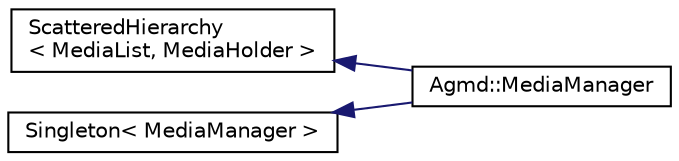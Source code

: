 digraph "Graphical Class Hierarchy"
{
  edge [fontname="Helvetica",fontsize="10",labelfontname="Helvetica",labelfontsize="10"];
  node [fontname="Helvetica",fontsize="10",shape=record];
  rankdir="LR";
  Node1 [label="ScatteredHierarchy\l\< MediaList, MediaHolder \>",height=0.2,width=0.4,color="black", fillcolor="white", style="filled",URL="$class_scattered_hierarchy.html"];
  Node1 -> Node2 [dir="back",color="midnightblue",fontsize="10",style="solid",fontname="Helvetica"];
  Node2 [label="Agmd::MediaManager",height=0.2,width=0.4,color="black", fillcolor="white", style="filled",URL="$class_agmd_1_1_media_manager.html"];
  Node3 [label="Singleton\< MediaManager \>",height=0.2,width=0.4,color="black", fillcolor="white", style="filled",URL="$class_singleton.html"];
  Node3 -> Node2 [dir="back",color="midnightblue",fontsize="10",style="solid",fontname="Helvetica"];
}
